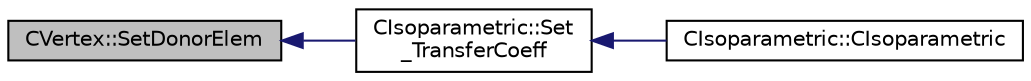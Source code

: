 digraph "CVertex::SetDonorElem"
{
  edge [fontname="Helvetica",fontsize="10",labelfontname="Helvetica",labelfontsize="10"];
  node [fontname="Helvetica",fontsize="10",shape=record];
  rankdir="LR";
  Node937 [label="CVertex::SetDonorElem",height=0.2,width=0.4,color="black", fillcolor="grey75", style="filled", fontcolor="black"];
  Node937 -> Node938 [dir="back",color="midnightblue",fontsize="10",style="solid",fontname="Helvetica"];
  Node938 [label="CIsoparametric::Set\l_TransferCoeff",height=0.2,width=0.4,color="black", fillcolor="white", style="filled",URL="$class_c_isoparametric.html#ad5d5a03e5de530698f9fb1baf8ba583c",tooltip="Set up transfer matrix defining relation between two meshes. "];
  Node938 -> Node939 [dir="back",color="midnightblue",fontsize="10",style="solid",fontname="Helvetica"];
  Node939 [label="CIsoparametric::CIsoparametric",height=0.2,width=0.4,color="black", fillcolor="white", style="filled",URL="$class_c_isoparametric.html#a2b63c225b190b0ffcb16332ea9f18a3b",tooltip="Constructor of the class. "];
}
